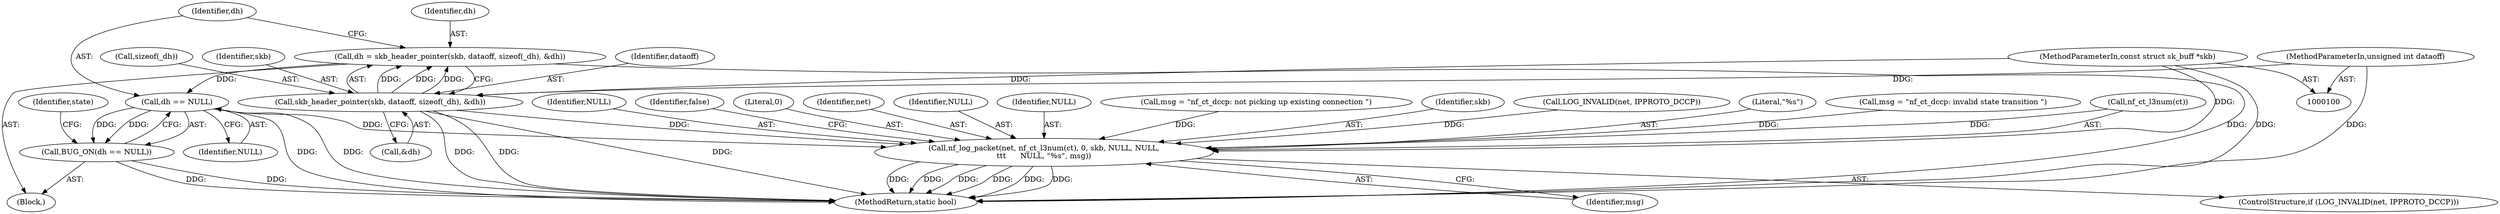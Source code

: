 digraph "0_linux_b22f5126a24b3b2f15448c3f2a254fc10cbc2b92_0@pointer" {
"1000116" [label="(Call,dh = skb_header_pointer(skb, dataoff, sizeof(_dh), &dh))"];
"1000118" [label="(Call,skb_header_pointer(skb, dataoff, sizeof(_dh), &dh))"];
"1000102" [label="(MethodParameterIn,const struct sk_buff *skb)"];
"1000103" [label="(MethodParameterIn,unsigned int dataoff)"];
"1000126" [label="(Call,dh == NULL)"];
"1000125" [label="(Call,BUG_ON(dh == NULL))"];
"1000231" [label="(Call,nf_log_packet(net, nf_ct_l3num(ct), 0, skb, NULL, NULL,\n\t\t\t      NULL, \"%s\", msg))"];
"1000227" [label="(ControlStructure,if (LOG_INVALID(net, IPPROTO_DCCP)))"];
"1000125" [label="(Call,BUG_ON(dh == NULL))"];
"1000238" [label="(Identifier,NULL)"];
"1000239" [label="(Identifier,NULL)"];
"1000105" [label="(Block,)"];
"1000155" [label="(Call,msg = \"nf_ct_dccp: not picking up existing connection \")"];
"1000244" [label="(MethodReturn,static bool)"];
"1000236" [label="(Identifier,skb)"];
"1000123" [label="(Call,&dh)"];
"1000127" [label="(Identifier,dh)"];
"1000228" [label="(Call,LOG_INVALID(net, IPPROTO_DCCP))"];
"1000241" [label="(Identifier,msg)"];
"1000240" [label="(Literal,\"%s\")"];
"1000103" [label="(MethodParameterIn,unsigned int dataoff)"];
"1000126" [label="(Call,dh == NULL)"];
"1000119" [label="(Identifier,skb)"];
"1000162" [label="(Call,msg = \"nf_ct_dccp: invalid state transition \")"];
"1000231" [label="(Call,nf_log_packet(net, nf_ct_l3num(ct), 0, skb, NULL, NULL,\n\t\t\t      NULL, \"%s\", msg))"];
"1000117" [label="(Identifier,dh)"];
"1000130" [label="(Identifier,state)"];
"1000120" [label="(Identifier,dataoff)"];
"1000233" [label="(Call,nf_ct_l3num(ct))"];
"1000237" [label="(Identifier,NULL)"];
"1000121" [label="(Call,sizeof(_dh))"];
"1000116" [label="(Call,dh = skb_header_pointer(skb, dataoff, sizeof(_dh), &dh))"];
"1000102" [label="(MethodParameterIn,const struct sk_buff *skb)"];
"1000128" [label="(Identifier,NULL)"];
"1000243" [label="(Identifier,false)"];
"1000235" [label="(Literal,0)"];
"1000118" [label="(Call,skb_header_pointer(skb, dataoff, sizeof(_dh), &dh))"];
"1000232" [label="(Identifier,net)"];
"1000116" -> "1000105"  [label="AST: "];
"1000116" -> "1000118"  [label="CFG: "];
"1000117" -> "1000116"  [label="AST: "];
"1000118" -> "1000116"  [label="AST: "];
"1000127" -> "1000116"  [label="CFG: "];
"1000116" -> "1000244"  [label="DDG: "];
"1000118" -> "1000116"  [label="DDG: "];
"1000118" -> "1000116"  [label="DDG: "];
"1000118" -> "1000116"  [label="DDG: "];
"1000116" -> "1000126"  [label="DDG: "];
"1000118" -> "1000123"  [label="CFG: "];
"1000119" -> "1000118"  [label="AST: "];
"1000120" -> "1000118"  [label="AST: "];
"1000121" -> "1000118"  [label="AST: "];
"1000123" -> "1000118"  [label="AST: "];
"1000118" -> "1000244"  [label="DDG: "];
"1000118" -> "1000244"  [label="DDG: "];
"1000118" -> "1000244"  [label="DDG: "];
"1000102" -> "1000118"  [label="DDG: "];
"1000103" -> "1000118"  [label="DDG: "];
"1000118" -> "1000231"  [label="DDG: "];
"1000102" -> "1000100"  [label="AST: "];
"1000102" -> "1000244"  [label="DDG: "];
"1000102" -> "1000231"  [label="DDG: "];
"1000103" -> "1000100"  [label="AST: "];
"1000103" -> "1000244"  [label="DDG: "];
"1000126" -> "1000125"  [label="AST: "];
"1000126" -> "1000128"  [label="CFG: "];
"1000127" -> "1000126"  [label="AST: "];
"1000128" -> "1000126"  [label="AST: "];
"1000125" -> "1000126"  [label="CFG: "];
"1000126" -> "1000244"  [label="DDG: "];
"1000126" -> "1000244"  [label="DDG: "];
"1000126" -> "1000125"  [label="DDG: "];
"1000126" -> "1000125"  [label="DDG: "];
"1000126" -> "1000231"  [label="DDG: "];
"1000125" -> "1000105"  [label="AST: "];
"1000130" -> "1000125"  [label="CFG: "];
"1000125" -> "1000244"  [label="DDG: "];
"1000125" -> "1000244"  [label="DDG: "];
"1000231" -> "1000227"  [label="AST: "];
"1000231" -> "1000241"  [label="CFG: "];
"1000232" -> "1000231"  [label="AST: "];
"1000233" -> "1000231"  [label="AST: "];
"1000235" -> "1000231"  [label="AST: "];
"1000236" -> "1000231"  [label="AST: "];
"1000237" -> "1000231"  [label="AST: "];
"1000238" -> "1000231"  [label="AST: "];
"1000239" -> "1000231"  [label="AST: "];
"1000240" -> "1000231"  [label="AST: "];
"1000241" -> "1000231"  [label="AST: "];
"1000243" -> "1000231"  [label="CFG: "];
"1000231" -> "1000244"  [label="DDG: "];
"1000231" -> "1000244"  [label="DDG: "];
"1000231" -> "1000244"  [label="DDG: "];
"1000231" -> "1000244"  [label="DDG: "];
"1000231" -> "1000244"  [label="DDG: "];
"1000231" -> "1000244"  [label="DDG: "];
"1000228" -> "1000231"  [label="DDG: "];
"1000233" -> "1000231"  [label="DDG: "];
"1000155" -> "1000231"  [label="DDG: "];
"1000162" -> "1000231"  [label="DDG: "];
}
